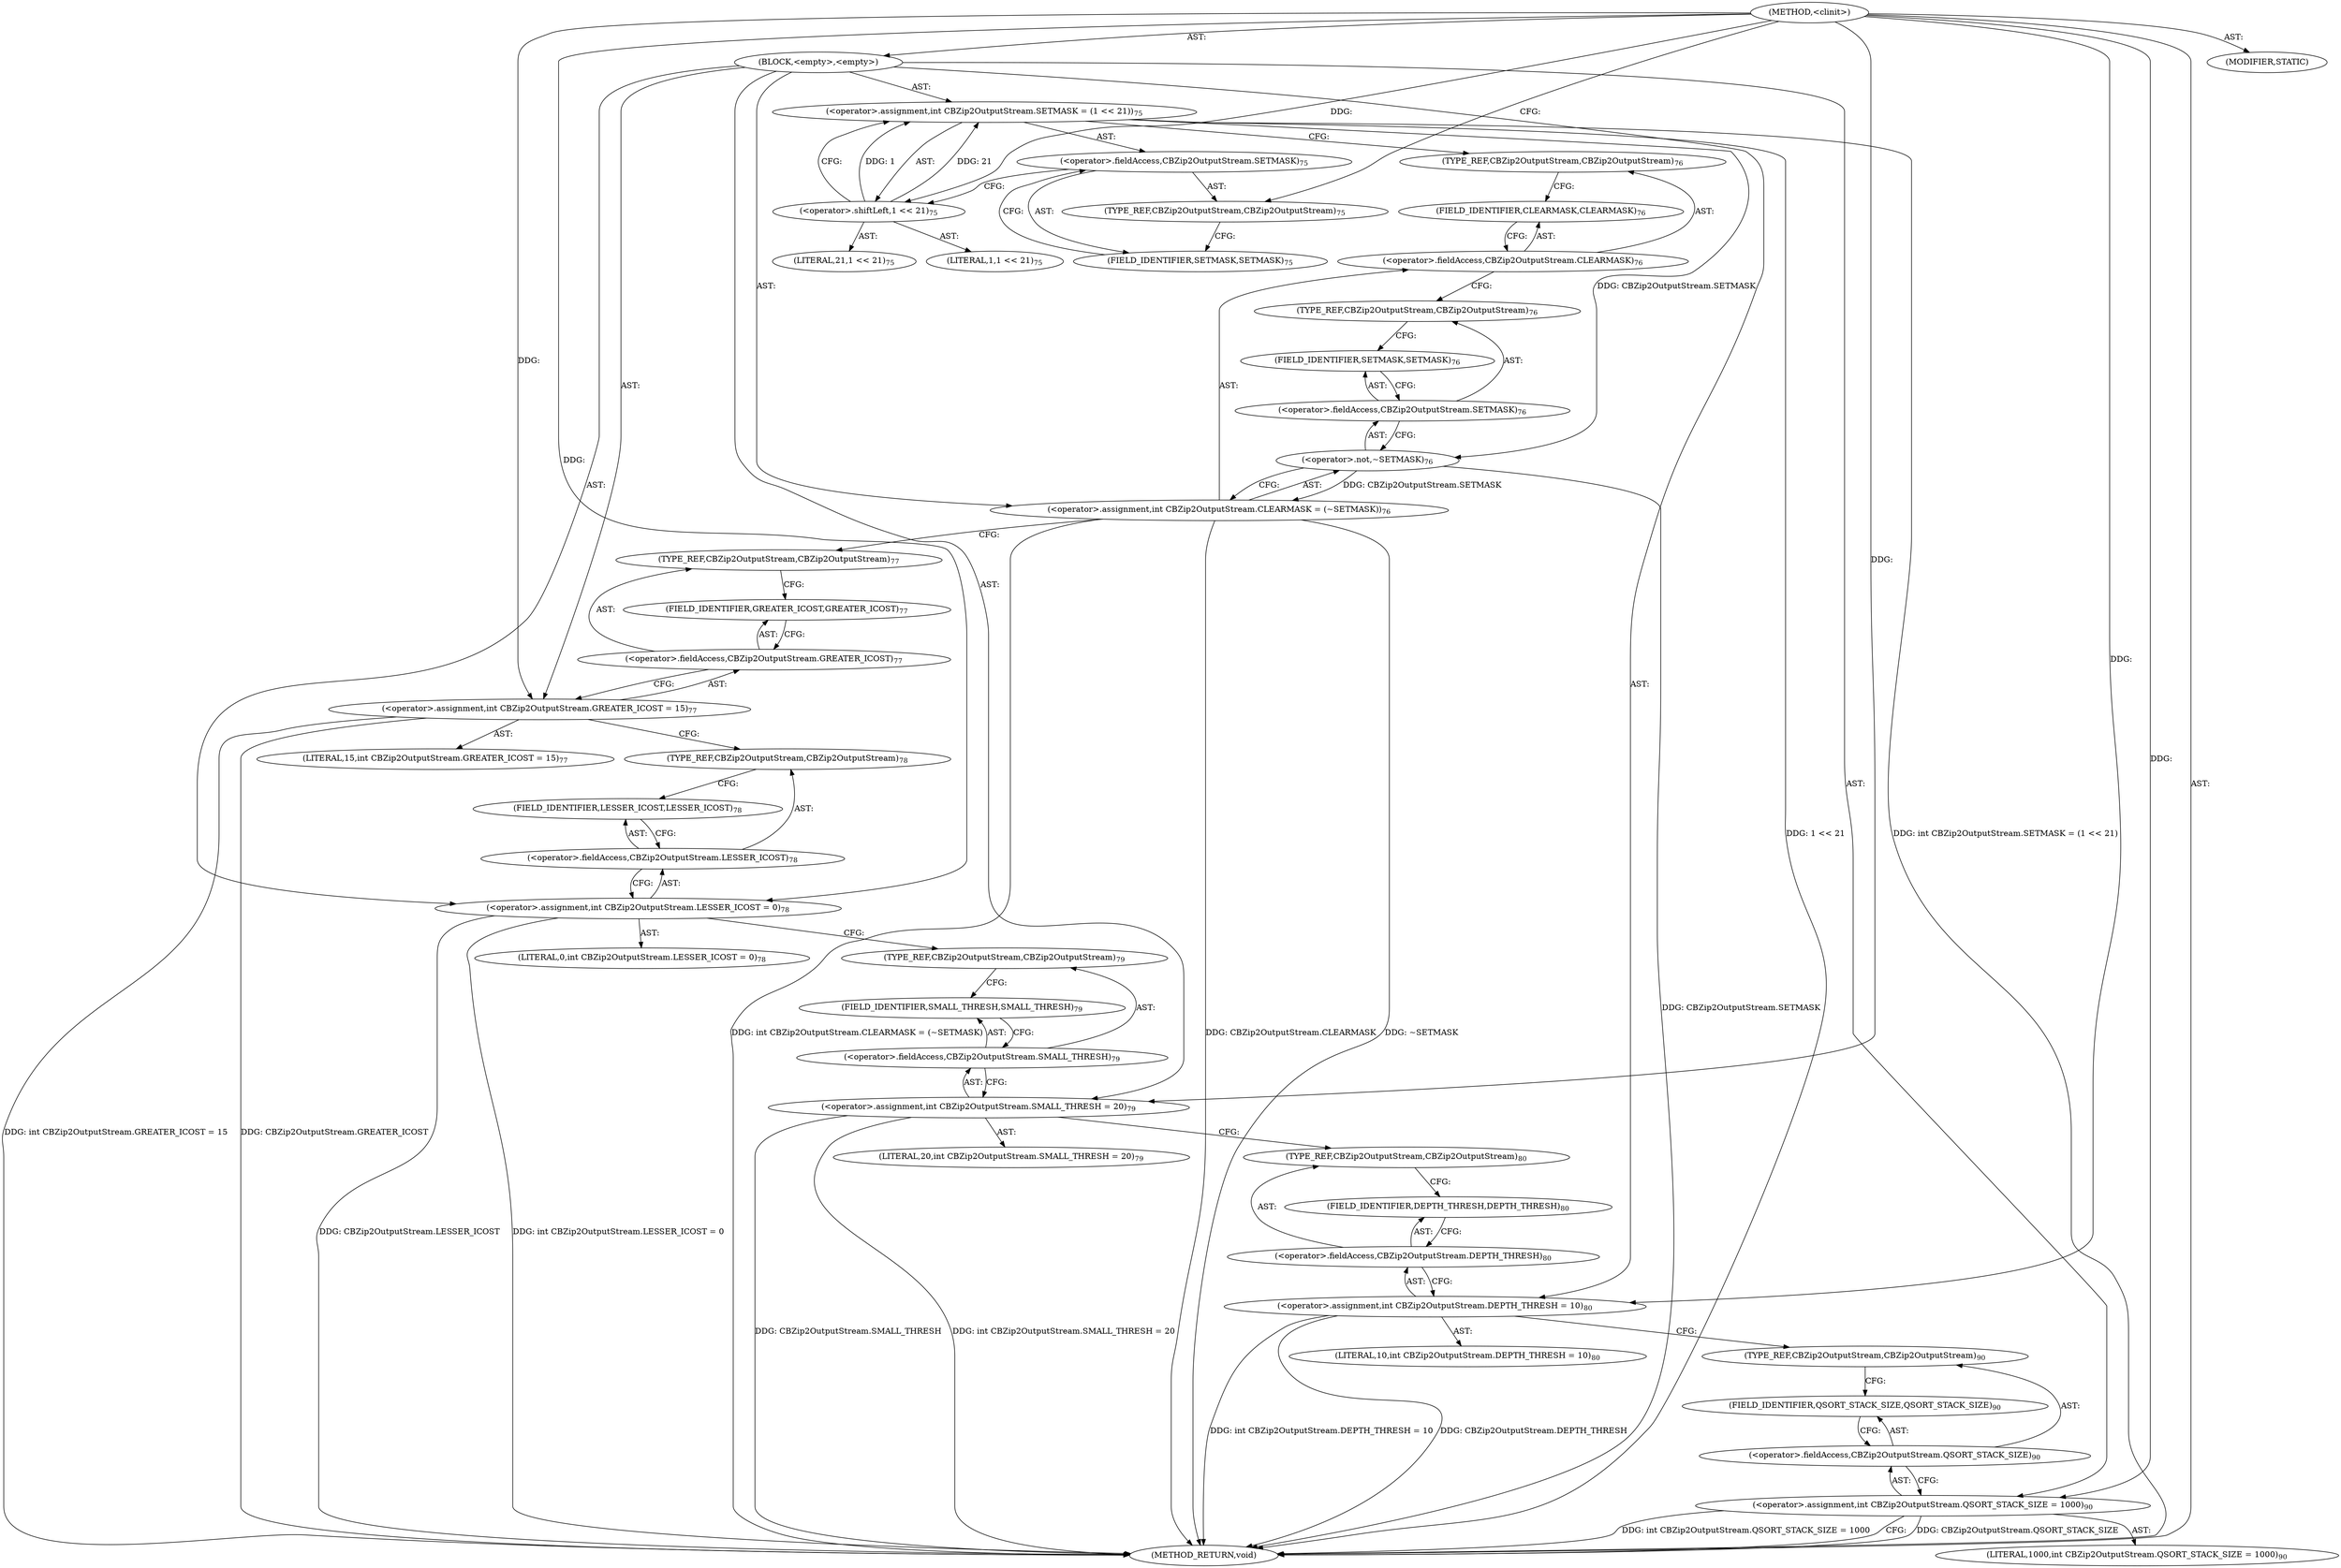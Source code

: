 digraph "&lt;clinit&gt;" {  
"111669149730" [label = <(METHOD,&lt;clinit&gt;)> ]
"25769804046" [label = <(BLOCK,&lt;empty&gt;,&lt;empty&gt;)> ]
"30064773125" [label = <(&lt;operator&gt;.assignment,int CBZip2OutputStream.SETMASK = (1 &lt;&lt; 21))<SUB>75</SUB>> ]
"30064773126" [label = <(&lt;operator&gt;.fieldAccess,CBZip2OutputStream.SETMASK)<SUB>75</SUB>> ]
"180388626483" [label = <(TYPE_REF,CBZip2OutputStream,CBZip2OutputStream)<SUB>75</SUB>> ]
"55834575253" [label = <(FIELD_IDENTIFIER,SETMASK,SETMASK)<SUB>75</SUB>> ]
"30064773127" [label = <(&lt;operator&gt;.shiftLeft,1 &lt;&lt; 21)<SUB>75</SUB>> ]
"90194313735" [label = <(LITERAL,1,1 &lt;&lt; 21)<SUB>75</SUB>> ]
"90194313736" [label = <(LITERAL,21,1 &lt;&lt; 21)<SUB>75</SUB>> ]
"30064773128" [label = <(&lt;operator&gt;.assignment,int CBZip2OutputStream.CLEARMASK = (~SETMASK))<SUB>76</SUB>> ]
"30064773129" [label = <(&lt;operator&gt;.fieldAccess,CBZip2OutputStream.CLEARMASK)<SUB>76</SUB>> ]
"180388626484" [label = <(TYPE_REF,CBZip2OutputStream,CBZip2OutputStream)<SUB>76</SUB>> ]
"55834575254" [label = <(FIELD_IDENTIFIER,CLEARMASK,CLEARMASK)<SUB>76</SUB>> ]
"30064773130" [label = <(&lt;operator&gt;.not,~SETMASK)<SUB>76</SUB>> ]
"30064773131" [label = <(&lt;operator&gt;.fieldAccess,CBZip2OutputStream.SETMASK)<SUB>76</SUB>> ]
"180388626485" [label = <(TYPE_REF,CBZip2OutputStream,CBZip2OutputStream)<SUB>76</SUB>> ]
"55834575255" [label = <(FIELD_IDENTIFIER,SETMASK,SETMASK)<SUB>76</SUB>> ]
"30064773132" [label = <(&lt;operator&gt;.assignment,int CBZip2OutputStream.GREATER_ICOST = 15)<SUB>77</SUB>> ]
"30064773133" [label = <(&lt;operator&gt;.fieldAccess,CBZip2OutputStream.GREATER_ICOST)<SUB>77</SUB>> ]
"180388626486" [label = <(TYPE_REF,CBZip2OutputStream,CBZip2OutputStream)<SUB>77</SUB>> ]
"55834575256" [label = <(FIELD_IDENTIFIER,GREATER_ICOST,GREATER_ICOST)<SUB>77</SUB>> ]
"90194313737" [label = <(LITERAL,15,int CBZip2OutputStream.GREATER_ICOST = 15)<SUB>77</SUB>> ]
"30064773134" [label = <(&lt;operator&gt;.assignment,int CBZip2OutputStream.LESSER_ICOST = 0)<SUB>78</SUB>> ]
"30064773135" [label = <(&lt;operator&gt;.fieldAccess,CBZip2OutputStream.LESSER_ICOST)<SUB>78</SUB>> ]
"180388626487" [label = <(TYPE_REF,CBZip2OutputStream,CBZip2OutputStream)<SUB>78</SUB>> ]
"55834575257" [label = <(FIELD_IDENTIFIER,LESSER_ICOST,LESSER_ICOST)<SUB>78</SUB>> ]
"90194313738" [label = <(LITERAL,0,int CBZip2OutputStream.LESSER_ICOST = 0)<SUB>78</SUB>> ]
"30064773136" [label = <(&lt;operator&gt;.assignment,int CBZip2OutputStream.SMALL_THRESH = 20)<SUB>79</SUB>> ]
"30064773137" [label = <(&lt;operator&gt;.fieldAccess,CBZip2OutputStream.SMALL_THRESH)<SUB>79</SUB>> ]
"180388626488" [label = <(TYPE_REF,CBZip2OutputStream,CBZip2OutputStream)<SUB>79</SUB>> ]
"55834575258" [label = <(FIELD_IDENTIFIER,SMALL_THRESH,SMALL_THRESH)<SUB>79</SUB>> ]
"90194313739" [label = <(LITERAL,20,int CBZip2OutputStream.SMALL_THRESH = 20)<SUB>79</SUB>> ]
"30064773138" [label = <(&lt;operator&gt;.assignment,int CBZip2OutputStream.DEPTH_THRESH = 10)<SUB>80</SUB>> ]
"30064773139" [label = <(&lt;operator&gt;.fieldAccess,CBZip2OutputStream.DEPTH_THRESH)<SUB>80</SUB>> ]
"180388626489" [label = <(TYPE_REF,CBZip2OutputStream,CBZip2OutputStream)<SUB>80</SUB>> ]
"55834575259" [label = <(FIELD_IDENTIFIER,DEPTH_THRESH,DEPTH_THRESH)<SUB>80</SUB>> ]
"90194313740" [label = <(LITERAL,10,int CBZip2OutputStream.DEPTH_THRESH = 10)<SUB>80</SUB>> ]
"30064773140" [label = <(&lt;operator&gt;.assignment,int CBZip2OutputStream.QSORT_STACK_SIZE = 1000)<SUB>90</SUB>> ]
"30064773141" [label = <(&lt;operator&gt;.fieldAccess,CBZip2OutputStream.QSORT_STACK_SIZE)<SUB>90</SUB>> ]
"180388626490" [label = <(TYPE_REF,CBZip2OutputStream,CBZip2OutputStream)<SUB>90</SUB>> ]
"55834575260" [label = <(FIELD_IDENTIFIER,QSORT_STACK_SIZE,QSORT_STACK_SIZE)<SUB>90</SUB>> ]
"90194313741" [label = <(LITERAL,1000,int CBZip2OutputStream.QSORT_STACK_SIZE = 1000)<SUB>90</SUB>> ]
"133143986284" [label = <(MODIFIER,STATIC)> ]
"128849018914" [label = <(METHOD_RETURN,void)> ]
  "111669149730" -> "25769804046"  [ label = "AST: "] 
  "111669149730" -> "133143986284"  [ label = "AST: "] 
  "111669149730" -> "128849018914"  [ label = "AST: "] 
  "25769804046" -> "30064773125"  [ label = "AST: "] 
  "25769804046" -> "30064773128"  [ label = "AST: "] 
  "25769804046" -> "30064773132"  [ label = "AST: "] 
  "25769804046" -> "30064773134"  [ label = "AST: "] 
  "25769804046" -> "30064773136"  [ label = "AST: "] 
  "25769804046" -> "30064773138"  [ label = "AST: "] 
  "25769804046" -> "30064773140"  [ label = "AST: "] 
  "30064773125" -> "30064773126"  [ label = "AST: "] 
  "30064773125" -> "30064773127"  [ label = "AST: "] 
  "30064773126" -> "180388626483"  [ label = "AST: "] 
  "30064773126" -> "55834575253"  [ label = "AST: "] 
  "30064773127" -> "90194313735"  [ label = "AST: "] 
  "30064773127" -> "90194313736"  [ label = "AST: "] 
  "30064773128" -> "30064773129"  [ label = "AST: "] 
  "30064773128" -> "30064773130"  [ label = "AST: "] 
  "30064773129" -> "180388626484"  [ label = "AST: "] 
  "30064773129" -> "55834575254"  [ label = "AST: "] 
  "30064773130" -> "30064773131"  [ label = "AST: "] 
  "30064773131" -> "180388626485"  [ label = "AST: "] 
  "30064773131" -> "55834575255"  [ label = "AST: "] 
  "30064773132" -> "30064773133"  [ label = "AST: "] 
  "30064773132" -> "90194313737"  [ label = "AST: "] 
  "30064773133" -> "180388626486"  [ label = "AST: "] 
  "30064773133" -> "55834575256"  [ label = "AST: "] 
  "30064773134" -> "30064773135"  [ label = "AST: "] 
  "30064773134" -> "90194313738"  [ label = "AST: "] 
  "30064773135" -> "180388626487"  [ label = "AST: "] 
  "30064773135" -> "55834575257"  [ label = "AST: "] 
  "30064773136" -> "30064773137"  [ label = "AST: "] 
  "30064773136" -> "90194313739"  [ label = "AST: "] 
  "30064773137" -> "180388626488"  [ label = "AST: "] 
  "30064773137" -> "55834575258"  [ label = "AST: "] 
  "30064773138" -> "30064773139"  [ label = "AST: "] 
  "30064773138" -> "90194313740"  [ label = "AST: "] 
  "30064773139" -> "180388626489"  [ label = "AST: "] 
  "30064773139" -> "55834575259"  [ label = "AST: "] 
  "30064773140" -> "30064773141"  [ label = "AST: "] 
  "30064773140" -> "90194313741"  [ label = "AST: "] 
  "30064773141" -> "180388626490"  [ label = "AST: "] 
  "30064773141" -> "55834575260"  [ label = "AST: "] 
  "30064773125" -> "180388626484"  [ label = "CFG: "] 
  "30064773128" -> "180388626486"  [ label = "CFG: "] 
  "30064773132" -> "180388626487"  [ label = "CFG: "] 
  "30064773134" -> "180388626488"  [ label = "CFG: "] 
  "30064773136" -> "180388626489"  [ label = "CFG: "] 
  "30064773138" -> "180388626490"  [ label = "CFG: "] 
  "30064773140" -> "128849018914"  [ label = "CFG: "] 
  "30064773126" -> "30064773127"  [ label = "CFG: "] 
  "30064773127" -> "30064773125"  [ label = "CFG: "] 
  "30064773129" -> "180388626485"  [ label = "CFG: "] 
  "30064773130" -> "30064773128"  [ label = "CFG: "] 
  "30064773133" -> "30064773132"  [ label = "CFG: "] 
  "30064773135" -> "30064773134"  [ label = "CFG: "] 
  "30064773137" -> "30064773136"  [ label = "CFG: "] 
  "30064773139" -> "30064773138"  [ label = "CFG: "] 
  "30064773141" -> "30064773140"  [ label = "CFG: "] 
  "180388626483" -> "55834575253"  [ label = "CFG: "] 
  "55834575253" -> "30064773126"  [ label = "CFG: "] 
  "180388626484" -> "55834575254"  [ label = "CFG: "] 
  "55834575254" -> "30064773129"  [ label = "CFG: "] 
  "30064773131" -> "30064773130"  [ label = "CFG: "] 
  "180388626486" -> "55834575256"  [ label = "CFG: "] 
  "55834575256" -> "30064773133"  [ label = "CFG: "] 
  "180388626487" -> "55834575257"  [ label = "CFG: "] 
  "55834575257" -> "30064773135"  [ label = "CFG: "] 
  "180388626488" -> "55834575258"  [ label = "CFG: "] 
  "55834575258" -> "30064773137"  [ label = "CFG: "] 
  "180388626489" -> "55834575259"  [ label = "CFG: "] 
  "55834575259" -> "30064773139"  [ label = "CFG: "] 
  "180388626490" -> "55834575260"  [ label = "CFG: "] 
  "55834575260" -> "30064773141"  [ label = "CFG: "] 
  "180388626485" -> "55834575255"  [ label = "CFG: "] 
  "55834575255" -> "30064773131"  [ label = "CFG: "] 
  "111669149730" -> "180388626483"  [ label = "CFG: "] 
  "30064773125" -> "128849018914"  [ label = "DDG: 1 &lt;&lt; 21"] 
  "30064773125" -> "128849018914"  [ label = "DDG: int CBZip2OutputStream.SETMASK = (1 &lt;&lt; 21)"] 
  "30064773128" -> "128849018914"  [ label = "DDG: CBZip2OutputStream.CLEARMASK"] 
  "30064773130" -> "128849018914"  [ label = "DDG: CBZip2OutputStream.SETMASK"] 
  "30064773128" -> "128849018914"  [ label = "DDG: ~SETMASK"] 
  "30064773128" -> "128849018914"  [ label = "DDG: int CBZip2OutputStream.CLEARMASK = (~SETMASK)"] 
  "30064773132" -> "128849018914"  [ label = "DDG: CBZip2OutputStream.GREATER_ICOST"] 
  "30064773132" -> "128849018914"  [ label = "DDG: int CBZip2OutputStream.GREATER_ICOST = 15"] 
  "30064773134" -> "128849018914"  [ label = "DDG: CBZip2OutputStream.LESSER_ICOST"] 
  "30064773134" -> "128849018914"  [ label = "DDG: int CBZip2OutputStream.LESSER_ICOST = 0"] 
  "30064773136" -> "128849018914"  [ label = "DDG: CBZip2OutputStream.SMALL_THRESH"] 
  "30064773136" -> "128849018914"  [ label = "DDG: int CBZip2OutputStream.SMALL_THRESH = 20"] 
  "30064773138" -> "128849018914"  [ label = "DDG: CBZip2OutputStream.DEPTH_THRESH"] 
  "30064773138" -> "128849018914"  [ label = "DDG: int CBZip2OutputStream.DEPTH_THRESH = 10"] 
  "30064773140" -> "128849018914"  [ label = "DDG: CBZip2OutputStream.QSORT_STACK_SIZE"] 
  "30064773140" -> "128849018914"  [ label = "DDG: int CBZip2OutputStream.QSORT_STACK_SIZE = 1000"] 
  "30064773127" -> "30064773125"  [ label = "DDG: 1"] 
  "30064773127" -> "30064773125"  [ label = "DDG: 21"] 
  "30064773130" -> "30064773128"  [ label = "DDG: CBZip2OutputStream.SETMASK"] 
  "111669149730" -> "30064773132"  [ label = "DDG: "] 
  "111669149730" -> "30064773134"  [ label = "DDG: "] 
  "111669149730" -> "30064773136"  [ label = "DDG: "] 
  "111669149730" -> "30064773138"  [ label = "DDG: "] 
  "111669149730" -> "30064773140"  [ label = "DDG: "] 
  "111669149730" -> "30064773127"  [ label = "DDG: "] 
  "30064773125" -> "30064773130"  [ label = "DDG: CBZip2OutputStream.SETMASK"] 
}
